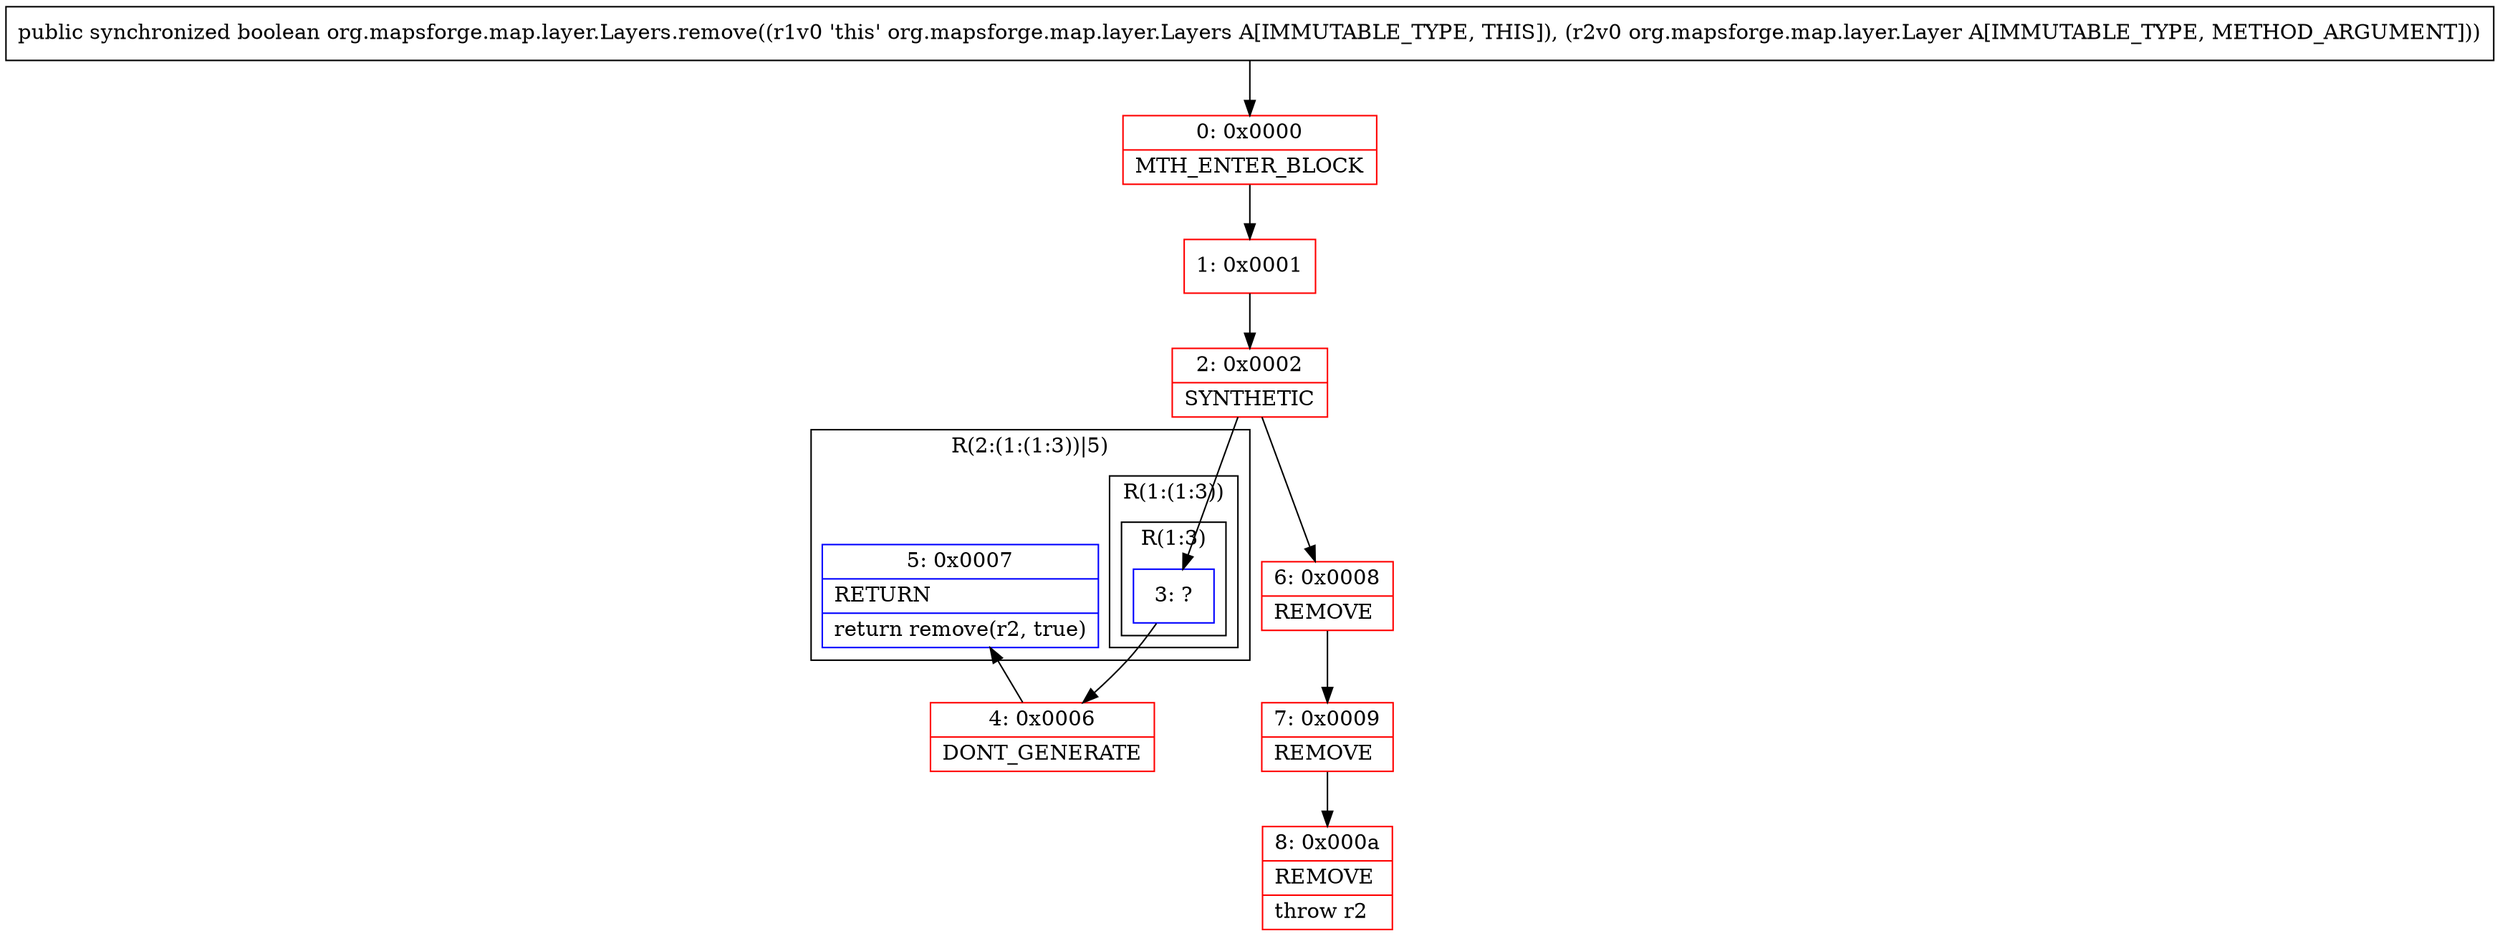 digraph "CFG fororg.mapsforge.map.layer.Layers.remove(Lorg\/mapsforge\/map\/layer\/Layer;)Z" {
subgraph cluster_Region_1721989560 {
label = "R(2:(1:(1:3))|5)";
node [shape=record,color=blue];
subgraph cluster_Region_947172111 {
label = "R(1:(1:3))";
node [shape=record,color=blue];
subgraph cluster_Region_1225355174 {
label = "R(1:3)";
node [shape=record,color=blue];
Node_3 [shape=record,label="{3\:\ ?}"];
}
}
Node_5 [shape=record,label="{5\:\ 0x0007|RETURN\l|return remove(r2, true)\l}"];
}
Node_0 [shape=record,color=red,label="{0\:\ 0x0000|MTH_ENTER_BLOCK\l}"];
Node_1 [shape=record,color=red,label="{1\:\ 0x0001}"];
Node_2 [shape=record,color=red,label="{2\:\ 0x0002|SYNTHETIC\l}"];
Node_4 [shape=record,color=red,label="{4\:\ 0x0006|DONT_GENERATE\l}"];
Node_6 [shape=record,color=red,label="{6\:\ 0x0008|REMOVE\l}"];
Node_7 [shape=record,color=red,label="{7\:\ 0x0009|REMOVE\l}"];
Node_8 [shape=record,color=red,label="{8\:\ 0x000a|REMOVE\l|throw r2\l}"];
MethodNode[shape=record,label="{public synchronized boolean org.mapsforge.map.layer.Layers.remove((r1v0 'this' org.mapsforge.map.layer.Layers A[IMMUTABLE_TYPE, THIS]), (r2v0 org.mapsforge.map.layer.Layer A[IMMUTABLE_TYPE, METHOD_ARGUMENT])) }"];
MethodNode -> Node_0;
Node_3 -> Node_4;
Node_0 -> Node_1;
Node_1 -> Node_2;
Node_2 -> Node_3;
Node_2 -> Node_6;
Node_4 -> Node_5;
Node_6 -> Node_7;
Node_7 -> Node_8;
}

